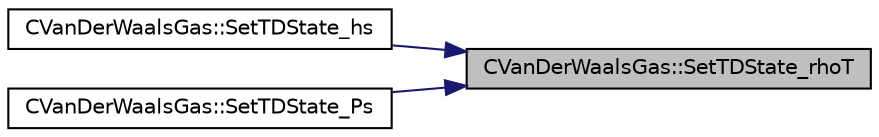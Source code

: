 digraph "CVanDerWaalsGas::SetTDState_rhoT"
{
 // LATEX_PDF_SIZE
  edge [fontname="Helvetica",fontsize="10",labelfontname="Helvetica",labelfontsize="10"];
  node [fontname="Helvetica",fontsize="10",shape=record];
  rankdir="RL";
  Node1 [label="CVanDerWaalsGas::SetTDState_rhoT",height=0.2,width=0.4,color="black", fillcolor="grey75", style="filled", fontcolor="black",tooltip="Set the Dimensionless state using Density and Temperature."];
  Node1 -> Node2 [dir="back",color="midnightblue",fontsize="10",style="solid",fontname="Helvetica"];
  Node2 [label="CVanDerWaalsGas::SetTDState_hs",height=0.2,width=0.4,color="black", fillcolor="white", style="filled",URL="$classCVanDerWaalsGas.html#ae0db288520bf4927806693e7e451f5a7",tooltip="Set the Dimensionless state using Enthalpy and Entropy."];
  Node1 -> Node3 [dir="back",color="midnightblue",fontsize="10",style="solid",fontname="Helvetica"];
  Node3 [label="CVanDerWaalsGas::SetTDState_Ps",height=0.2,width=0.4,color="black", fillcolor="white", style="filled",URL="$classCVanDerWaalsGas.html#a083225c5dfb55c338ff2a2831d3303bb",tooltip="Set the Dimensionless State using Pressure and Entropy."];
}
